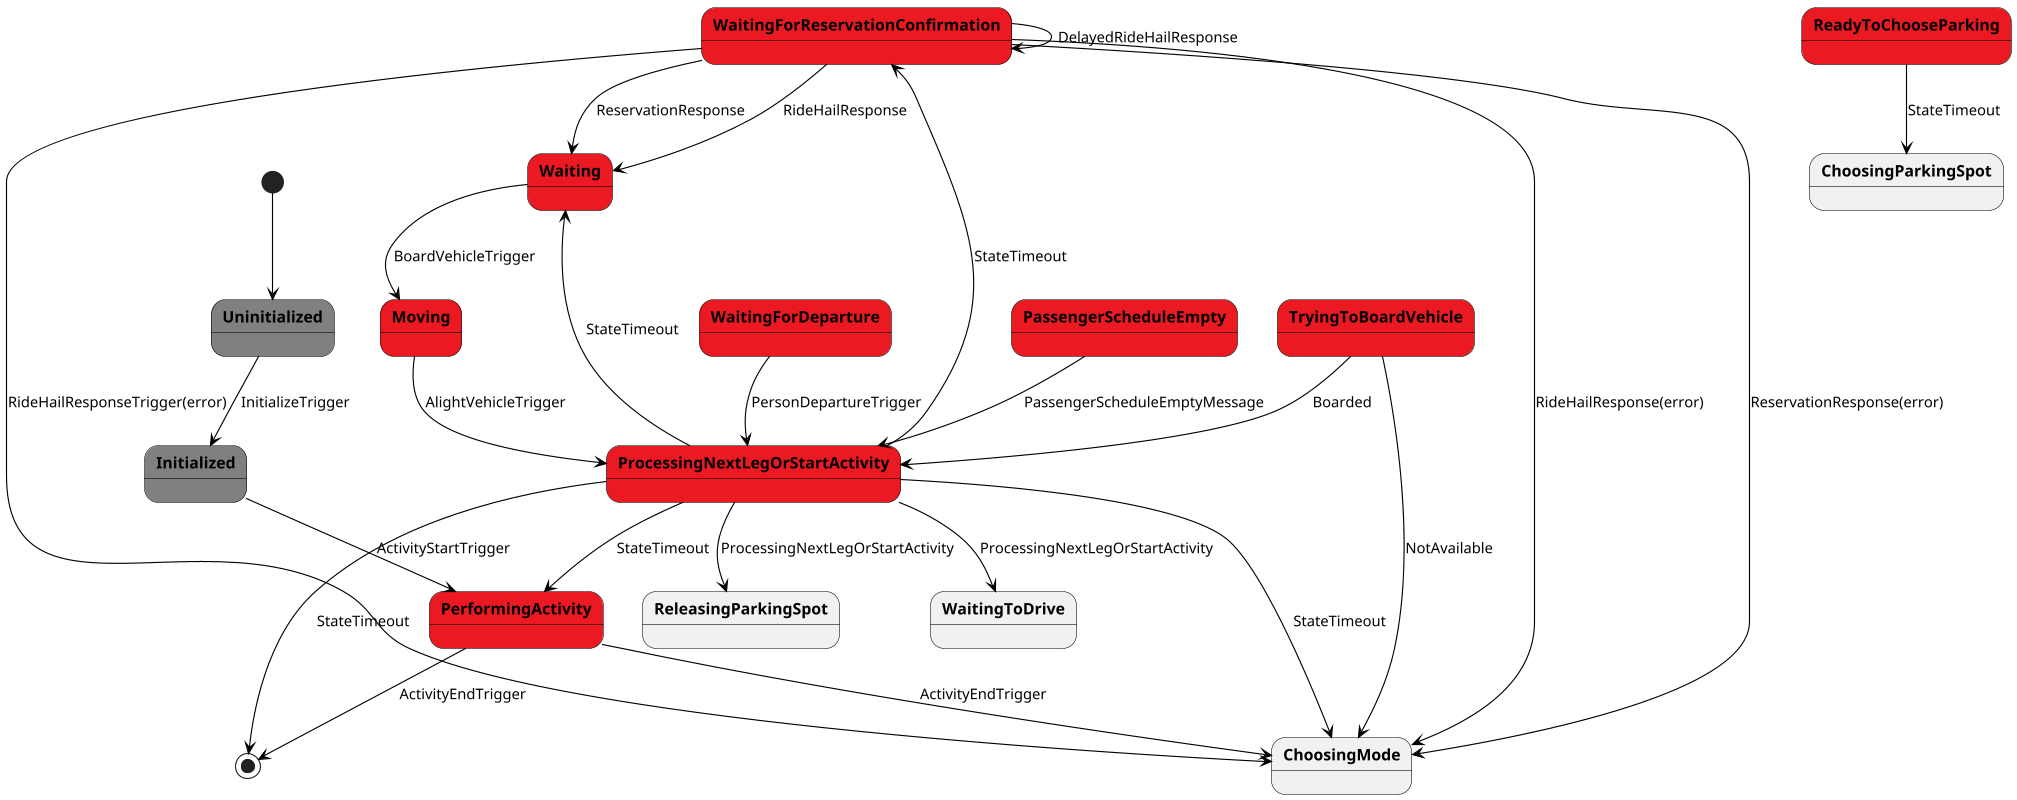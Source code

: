 @startuml

scale 1000 width
scale 800 height
skinparam stateBorderColor #black
skinparam stateFontStyle bold
skinparam arrowColor #black

' BeamAgent: States '
state Uninitialized #grey

state Initialized #grey

state PerformingActivity #eb1921

state WaitingForDeparture #eb1921

state WaitingForReservationConfirmation #eb1921

state Waiting #eb1921

state Moving #eb1921

state PassengerScheduleEmpty #eb1921

state ReadyToChooseParking #eb1921

state TryingToBoardVehicle #eb1921

state ProcessingNextLegOrStartActivity #eb1921

'BeamAgent Transitions'
[*] --> Uninitialized
Uninitialized --> Initialized :InitializeTrigger

Initialized --> PerformingActivity : ActivityStartTrigger


PerformingActivity --> ChoosingMode : ActivityEndTrigger
PerformingActivity --> [*] : ActivityEndTrigger

WaitingForDeparture --> ProcessingNextLegOrStartActivity : PersonDepartureTrigger

WaitingForReservationConfirmation --> Waiting : ReservationResponse
WaitingForReservationConfirmation --> ChoosingMode : ReservationResponse(error)
WaitingForReservationConfirmation --> WaitingForReservationConfirmation : DelayedRideHailResponse
WaitingForReservationConfirmation --> ChoosingMode : RideHailResponseTrigger(error)
WaitingForReservationConfirmation --> Waiting : RideHailResponse
WaitingForReservationConfirmation --> ChoosingMode : RideHailResponse(error)

Waiting --> Moving : BoardVehicleTrigger

Moving --> ProcessingNextLegOrStartActivity : AlightVehicleTrigger

PassengerScheduleEmpty --> ProcessingNextLegOrStartActivity: PassengerScheduleEmptyMessage

ReadyToChooseParking --> ChoosingParkingSpot: StateTimeout

TryingToBoardVehicle --> ProcessingNextLegOrStartActivity : Boarded
TryingToBoardVehicle --> ChoosingMode : NotAvailable


ProcessingNextLegOrStartActivity --> ReleasingParkingSpot : ProcessingNextLegOrStartActivity
ProcessingNextLegOrStartActivity --> WaitingToDrive : ProcessingNextLegOrStartActivity
ProcessingNextLegOrStartActivity --> ChoosingMode : StateTimeout
ProcessingNextLegOrStartActivity --> WaitingForReservationConfirmation : StateTimeout
ProcessingNextLegOrStartActivity --> Waiting : StateTimeout
ProcessingNextLegOrStartActivity --> PerformingActivity : StateTimeout
'[*] is stop event'
ProcessingNextLegOrStartActivity --> [*] : StateTimeout





@enduml
